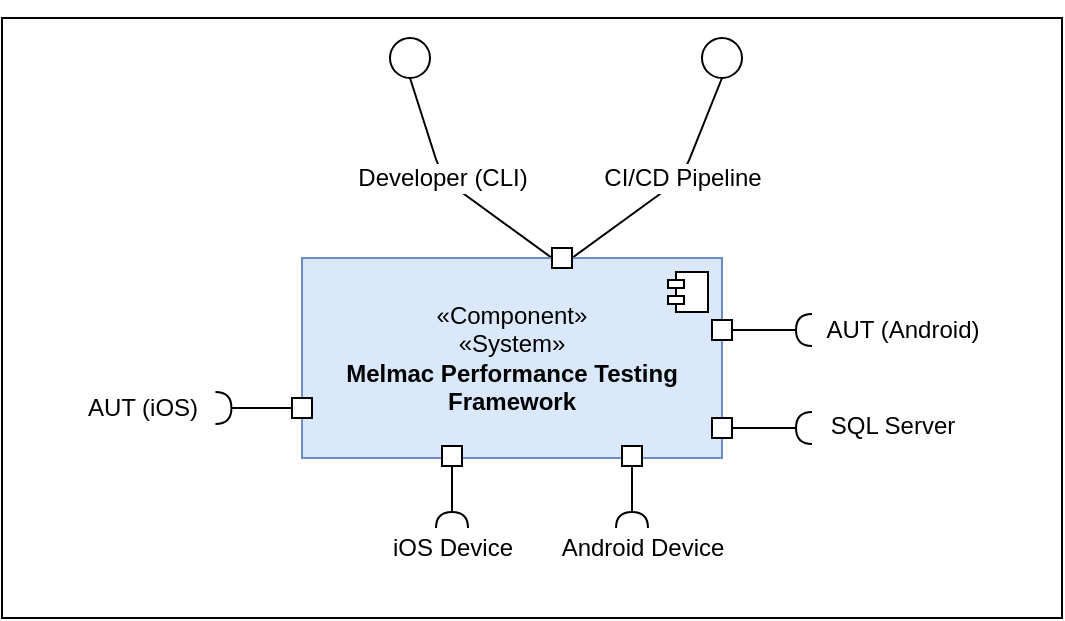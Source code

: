 <mxfile>
    <diagram name="Página-1" id="n2xdA80f38TUeuvm9ufp">
        <mxGraphModel dx="719" dy="723" grid="1" gridSize="10" guides="1" tooltips="1" connect="1" arrows="1" fold="1" page="1" pageScale="1" pageWidth="827" pageHeight="1169" math="0" shadow="0">
            <root>
                <mxCell id="0"/>
                <mxCell id="4" value="Untitled Layer" parent="0"/>
                <mxCell id="5" value="" style="rounded=0;whiteSpace=wrap;html=1;container=0;" parent="4" vertex="1">
                    <mxGeometry x="200" y="130" width="530" height="300" as="geometry"/>
                </mxCell>
                <mxCell id="14" value="CI/CD Pipeline" style="edgeStyle=none;html=1;entryX=0.5;entryY=1;entryDx=0;entryDy=0;fontSize=12;endArrow=none;endFill=0;exitX=1;exitY=0.5;exitDx=0;exitDy=0;" parent="4" source="yezaJcdioR4BwKPc-LXy-6" target="29" edge="1">
                    <mxGeometry x="0.116" relative="1" as="geometry">
                        <mxPoint x="485" y="228.333" as="sourcePoint"/>
                        <Array as="points">
                            <mxPoint x="540" y="210"/>
                        </Array>
                        <mxPoint x="550" y="160" as="targetPoint"/>
                        <mxPoint as="offset"/>
                    </mxGeometry>
                </mxCell>
                <mxCell id="16" value="Developer (CLI)" style="edgeStyle=none;html=1;entryX=0.5;entryY=1;entryDx=0;entryDy=0;fontSize=12;endArrow=none;endFill=0;exitX=0;exitY=0.5;exitDx=0;exitDy=0;" parent="4" source="yezaJcdioR4BwKPc-LXy-6" target="yezaJcdioR4BwKPc-LXy-7" edge="1">
                    <mxGeometry x="0.129" relative="1" as="geometry">
                        <mxPoint x="475" y="227.5" as="sourcePoint"/>
                        <mxPoint x="446" y="160" as="targetPoint"/>
                        <Array as="points">
                            <mxPoint x="420" y="210"/>
                        </Array>
                        <mxPoint as="offset"/>
                    </mxGeometry>
                </mxCell>
                <mxCell id="25" value="Android Device" style="text;html=1;align=center;verticalAlign=middle;resizable=0;points=[];autosize=1;strokeColor=none;fillColor=none;rotation=0;" parent="4" vertex="1">
                    <mxGeometry x="470" y="380" width="100" height="30" as="geometry"/>
                </mxCell>
                <mxCell id="29" value="&lt;div&gt;&lt;br&gt;&lt;/div&gt;&lt;div&gt;&lt;br&gt;&lt;/div&gt;&lt;div&gt;&lt;br&gt;&lt;br&gt;&lt;/div&gt;" style="ellipse;whiteSpace=wrap;html=1;aspect=fixed;" parent="4" vertex="1">
                    <mxGeometry x="550" y="140" width="20" height="20" as="geometry"/>
                </mxCell>
                <mxCell id="1" parent="0"/>
                <mxCell id="k1yO1b0AyRUfy4XpI7KQ-11" value="«Component»&lt;div&gt;«System»&lt;/div&gt;&lt;div&gt;&lt;b&gt;&lt;font style=&quot;color: rgb(0, 0, 0);&quot;&gt;Melmac Performance Testing Framework&lt;/font&gt;&lt;/b&gt;&lt;/div&gt;" style="html=1;dropTarget=0;whiteSpace=wrap;fillColor=#dae8fc;strokeColor=#6c8ebf;" parent="1" vertex="1">
                    <mxGeometry x="350" y="250" width="210" height="100" as="geometry"/>
                </mxCell>
                <mxCell id="k1yO1b0AyRUfy4XpI7KQ-12" value="" style="shape=module;jettyWidth=8;jettyHeight=4;" parent="k1yO1b0AyRUfy4XpI7KQ-11" vertex="1">
                    <mxGeometry x="1" width="20" height="20" relative="1" as="geometry">
                        <mxPoint x="-27" y="7" as="offset"/>
                    </mxGeometry>
                </mxCell>
                <mxCell id="yezaJcdioR4BwKPc-LXy-1" value="" style="rounded=0;orthogonalLoop=1;jettySize=auto;html=1;endArrow=halfCircle;endFill=0;endSize=6;strokeWidth=1;sketch=0;fontSize=12;curved=1;" parent="1" source="yezaJcdioR4BwKPc-LXy-3" target="yezaJcdioR4BwKPc-LXy-2" edge="1">
                    <mxGeometry relative="1" as="geometry">
                        <mxPoint x="405" y="385" as="sourcePoint"/>
                    </mxGeometry>
                </mxCell>
                <mxCell id="yezaJcdioR4BwKPc-LXy-2" value="" style="ellipse;whiteSpace=wrap;html=1;align=center;aspect=fixed;fillColor=none;strokeColor=none;resizable=0;perimeter=centerPerimeter;rotatable=0;allowArrows=0;points=[];outlineConnect=1;" parent="1" vertex="1">
                    <mxGeometry x="420" y="380" width="10" height="10" as="geometry"/>
                </mxCell>
                <mxCell id="yezaJcdioR4BwKPc-LXy-3" value="" style="whiteSpace=wrap;html=1;aspect=fixed;" parent="1" vertex="1">
                    <mxGeometry x="420" y="344" width="10" height="10" as="geometry"/>
                </mxCell>
                <mxCell id="yezaJcdioR4BwKPc-LXy-6" value="" style="whiteSpace=wrap;html=1;aspect=fixed;" parent="1" vertex="1">
                    <mxGeometry x="475" y="245" width="10" height="10" as="geometry"/>
                </mxCell>
                <mxCell id="yezaJcdioR4BwKPc-LXy-7" value="&lt;div&gt;&lt;br&gt;&lt;/div&gt;&lt;div&gt;&lt;br&gt;&lt;/div&gt;&lt;div&gt;&lt;br&gt;&lt;br&gt;&lt;/div&gt;" style="ellipse;whiteSpace=wrap;html=1;aspect=fixed;" parent="1" vertex="1">
                    <mxGeometry x="394" y="140" width="20" height="20" as="geometry"/>
                </mxCell>
                <mxCell id="3" value="iOS Device" style="text;html=1;align=center;verticalAlign=middle;resizable=0;points=[];autosize=1;strokeColor=none;fillColor=none;" parent="1" vertex="1">
                    <mxGeometry x="385" y="380" width="80" height="30" as="geometry"/>
                </mxCell>
                <mxCell id="31" value="" style="whiteSpace=wrap;html=1;aspect=fixed;" parent="1" vertex="1">
                    <mxGeometry x="510" y="344" width="10" height="10" as="geometry"/>
                </mxCell>
                <mxCell id="32" value="" style="rounded=0;orthogonalLoop=1;jettySize=auto;html=1;endArrow=halfCircle;endFill=0;endSize=6;strokeWidth=1;sketch=0;fontSize=12;curved=1;" parent="1" target="33" edge="1">
                    <mxGeometry relative="1" as="geometry">
                        <mxPoint x="515" y="354" as="sourcePoint"/>
                    </mxGeometry>
                </mxCell>
                <mxCell id="33" value="" style="ellipse;whiteSpace=wrap;html=1;align=center;aspect=fixed;fillColor=none;strokeColor=none;resizable=0;perimeter=centerPerimeter;rotatable=0;allowArrows=0;points=[];outlineConnect=1;" parent="1" vertex="1">
                    <mxGeometry x="510" y="380" width="10" height="10" as="geometry"/>
                </mxCell>
                <mxCell id="35" value="" style="whiteSpace=wrap;html=1;aspect=fixed;" parent="1" vertex="1">
                    <mxGeometry x="555" y="330" width="10" height="10" as="geometry"/>
                </mxCell>
                <mxCell id="37" value="" style="rounded=0;orthogonalLoop=1;jettySize=auto;html=1;endArrow=halfCircle;endFill=0;endSize=6;strokeWidth=1;sketch=0;fontSize=12;curved=1;entryX=0.5;entryY=0.5;entryDx=0;entryDy=0;exitX=1;exitY=0.5;exitDx=0;exitDy=0;entryPerimeter=0;" parent="1" source="35" edge="1">
                    <mxGeometry relative="1" as="geometry">
                        <mxPoint x="565" y="333.5" as="sourcePoint"/>
                        <mxPoint x="605.0" y="335" as="targetPoint"/>
                    </mxGeometry>
                </mxCell>
                <mxCell id="40" value="SQL Server" style="text;html=1;align=center;verticalAlign=middle;resizable=0;points=[];autosize=1;strokeColor=none;fillColor=none;rotation=0;" parent="1" vertex="1">
                    <mxGeometry x="600" y="319" width="90" height="30" as="geometry"/>
                </mxCell>
                <mxCell id="48" value="" style="whiteSpace=wrap;html=1;aspect=fixed;" vertex="1" parent="1">
                    <mxGeometry x="555" y="281" width="10" height="10" as="geometry"/>
                </mxCell>
                <mxCell id="49" value="" style="rounded=0;orthogonalLoop=1;jettySize=auto;html=1;endArrow=halfCircle;endFill=0;endSize=6;strokeWidth=1;sketch=0;fontSize=12;curved=1;entryX=0.5;entryY=0.5;entryDx=0;entryDy=0;exitX=1;exitY=0.5;exitDx=0;exitDy=0;entryPerimeter=0;" edge="1" parent="1" source="48">
                    <mxGeometry relative="1" as="geometry">
                        <mxPoint x="565" y="284.5" as="sourcePoint"/>
                        <mxPoint x="605.0" y="286" as="targetPoint"/>
                    </mxGeometry>
                </mxCell>
                <mxCell id="50" value="AUT (Android)" style="text;html=1;align=center;verticalAlign=middle;resizable=0;points=[];autosize=1;strokeColor=none;fillColor=none;rotation=0;" vertex="1" parent="1">
                    <mxGeometry x="600" y="271" width="100" height="30" as="geometry"/>
                </mxCell>
                <mxCell id="53" style="edgeStyle=none;html=1;exitX=0;exitY=0.5;exitDx=0;exitDy=0;endArrow=halfCircle;endFill=0;entryX=0.959;entryY=0.5;entryDx=0;entryDy=0;entryPerimeter=0;" edge="1" parent="1" source="51" target="52">
                    <mxGeometry relative="1" as="geometry"/>
                </mxCell>
                <mxCell id="51" value="" style="whiteSpace=wrap;html=1;aspect=fixed;" vertex="1" parent="1">
                    <mxGeometry x="345" y="320" width="10" height="10" as="geometry"/>
                </mxCell>
                <mxCell id="52" value="AUT (iOS)" style="text;html=1;align=center;verticalAlign=middle;resizable=0;points=[];autosize=1;strokeColor=none;fillColor=none;" vertex="1" parent="1">
                    <mxGeometry x="230" y="310" width="80" height="30" as="geometry"/>
                </mxCell>
            </root>
        </mxGraphModel>
    </diagram>
</mxfile>